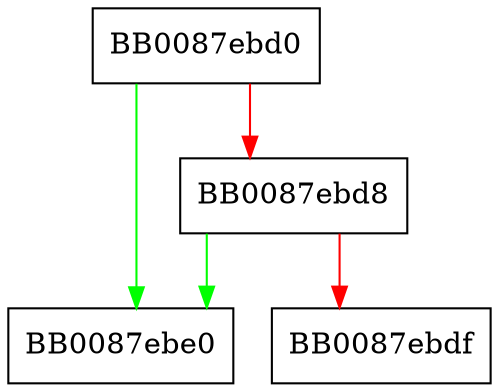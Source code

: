 digraph fileno {
  node [shape="box"];
  graph [splines=ortho];
  BB0087ebd0 -> BB0087ebe0 [color="green"];
  BB0087ebd0 -> BB0087ebd8 [color="red"];
  BB0087ebd8 -> BB0087ebe0 [color="green"];
  BB0087ebd8 -> BB0087ebdf [color="red"];
}